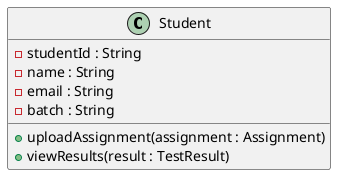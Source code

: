 @startuml
class Student {
    - studentId : String
    - name : String
    - email : String
    - batch : String
    + uploadAssignment(assignment : Assignment)
    + viewResults(result : TestResult)
}
@enduml